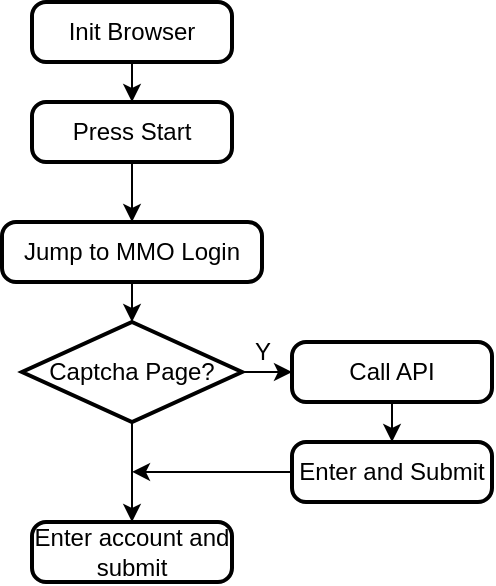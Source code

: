 <mxfile version="20.6.0" type="github"><diagram id="C5RBs43oDa-KdzZeNtuy" name="Page-1"><mxGraphModel dx="981" dy="493" grid="1" gridSize="10" guides="1" tooltips="1" connect="1" arrows="1" fold="1" page="1" pageScale="1" pageWidth="827" pageHeight="1169" math="0" shadow="0"><root><mxCell id="WIyWlLk6GJQsqaUBKTNV-0"/><mxCell id="WIyWlLk6GJQsqaUBKTNV-1" parent="WIyWlLk6GJQsqaUBKTNV-0"/><mxCell id="YACIBhElaQEuO_AgYYL1-11" value="" style="edgeStyle=orthogonalEdgeStyle;rounded=0;orthogonalLoop=1;jettySize=auto;html=1;" edge="1" parent="WIyWlLk6GJQsqaUBKTNV-1" source="YACIBhElaQEuO_AgYYL1-0" target="YACIBhElaQEuO_AgYYL1-2"><mxGeometry relative="1" as="geometry"/></mxCell><mxCell id="YACIBhElaQEuO_AgYYL1-0" value="Init&amp;nbsp;Browser" style="rounded=1;whiteSpace=wrap;html=1;absoluteArcSize=1;arcSize=14;strokeWidth=2;" vertex="1" parent="WIyWlLk6GJQsqaUBKTNV-1"><mxGeometry x="190" y="110" width="100" height="30" as="geometry"/></mxCell><mxCell id="YACIBhElaQEuO_AgYYL1-15" style="edgeStyle=orthogonalEdgeStyle;rounded=0;orthogonalLoop=1;jettySize=auto;html=1;exitX=0.5;exitY=1;exitDx=0;exitDy=0;entryX=0.5;entryY=0;entryDx=0;entryDy=0;entryPerimeter=0;" edge="1" parent="WIyWlLk6GJQsqaUBKTNV-1" source="YACIBhElaQEuO_AgYYL1-1" target="YACIBhElaQEuO_AgYYL1-4"><mxGeometry relative="1" as="geometry"/></mxCell><mxCell id="YACIBhElaQEuO_AgYYL1-1" value="Jump&amp;nbsp;to&amp;nbsp;MMO&amp;nbsp;Login" style="rounded=1;whiteSpace=wrap;html=1;absoluteArcSize=1;arcSize=14;strokeWidth=2;" vertex="1" parent="WIyWlLk6GJQsqaUBKTNV-1"><mxGeometry x="175" y="220" width="130" height="30" as="geometry"/></mxCell><mxCell id="YACIBhElaQEuO_AgYYL1-14" style="edgeStyle=orthogonalEdgeStyle;rounded=0;orthogonalLoop=1;jettySize=auto;html=1;exitX=0.5;exitY=1;exitDx=0;exitDy=0;entryX=0.5;entryY=0;entryDx=0;entryDy=0;" edge="1" parent="WIyWlLk6GJQsqaUBKTNV-1" source="YACIBhElaQEuO_AgYYL1-2" target="YACIBhElaQEuO_AgYYL1-1"><mxGeometry relative="1" as="geometry"/></mxCell><mxCell id="YACIBhElaQEuO_AgYYL1-2" value="Press&amp;nbsp;Start" style="rounded=1;whiteSpace=wrap;html=1;absoluteArcSize=1;arcSize=14;strokeWidth=2;" vertex="1" parent="WIyWlLk6GJQsqaUBKTNV-1"><mxGeometry x="190" y="160" width="100" height="30" as="geometry"/></mxCell><mxCell id="YACIBhElaQEuO_AgYYL1-8" style="edgeStyle=orthogonalEdgeStyle;rounded=0;orthogonalLoop=1;jettySize=auto;html=1;exitX=1;exitY=0.5;exitDx=0;exitDy=0;exitPerimeter=0;" edge="1" parent="WIyWlLk6GJQsqaUBKTNV-1" source="YACIBhElaQEuO_AgYYL1-4" target="YACIBhElaQEuO_AgYYL1-5"><mxGeometry relative="1" as="geometry"/></mxCell><mxCell id="YACIBhElaQEuO_AgYYL1-9" value="" style="edgeStyle=orthogonalEdgeStyle;rounded=0;orthogonalLoop=1;jettySize=auto;html=1;" edge="1" parent="WIyWlLk6GJQsqaUBKTNV-1" source="YACIBhElaQEuO_AgYYL1-4" target="YACIBhElaQEuO_AgYYL1-7"><mxGeometry relative="1" as="geometry"/></mxCell><mxCell id="YACIBhElaQEuO_AgYYL1-4" value="Captcha&amp;nbsp;Page?" style="strokeWidth=2;html=1;shape=mxgraph.flowchart.decision;whiteSpace=wrap;" vertex="1" parent="WIyWlLk6GJQsqaUBKTNV-1"><mxGeometry x="185" y="270" width="110" height="50" as="geometry"/></mxCell><mxCell id="YACIBhElaQEuO_AgYYL1-10" value="" style="edgeStyle=orthogonalEdgeStyle;rounded=0;orthogonalLoop=1;jettySize=auto;html=1;" edge="1" parent="WIyWlLk6GJQsqaUBKTNV-1" source="YACIBhElaQEuO_AgYYL1-5" target="YACIBhElaQEuO_AgYYL1-6"><mxGeometry relative="1" as="geometry"/></mxCell><mxCell id="YACIBhElaQEuO_AgYYL1-5" value="Call API" style="rounded=1;whiteSpace=wrap;html=1;absoluteArcSize=1;arcSize=14;strokeWidth=2;" vertex="1" parent="WIyWlLk6GJQsqaUBKTNV-1"><mxGeometry x="320" y="280" width="100" height="30" as="geometry"/></mxCell><mxCell id="YACIBhElaQEuO_AgYYL1-16" style="edgeStyle=orthogonalEdgeStyle;rounded=0;orthogonalLoop=1;jettySize=auto;html=1;exitX=0;exitY=0.5;exitDx=0;exitDy=0;" edge="1" parent="WIyWlLk6GJQsqaUBKTNV-1" source="YACIBhElaQEuO_AgYYL1-6"><mxGeometry relative="1" as="geometry"><mxPoint x="240" y="344.931" as="targetPoint"/></mxGeometry></mxCell><mxCell id="YACIBhElaQEuO_AgYYL1-6" value="Enter and Submit" style="rounded=1;whiteSpace=wrap;html=1;absoluteArcSize=1;arcSize=14;strokeWidth=2;" vertex="1" parent="WIyWlLk6GJQsqaUBKTNV-1"><mxGeometry x="320" y="330" width="100" height="30" as="geometry"/></mxCell><mxCell id="YACIBhElaQEuO_AgYYL1-7" value="Enter account and submit" style="rounded=1;whiteSpace=wrap;html=1;absoluteArcSize=1;arcSize=14;strokeWidth=2;" vertex="1" parent="WIyWlLk6GJQsqaUBKTNV-1"><mxGeometry x="190" y="370" width="100" height="30" as="geometry"/></mxCell><mxCell id="YACIBhElaQEuO_AgYYL1-17" value="Y" style="text;html=1;resizable=0;autosize=1;align=center;verticalAlign=middle;points=[];fillColor=none;strokeColor=none;rounded=0;" vertex="1" parent="WIyWlLk6GJQsqaUBKTNV-1"><mxGeometry x="290" y="270" width="30" height="30" as="geometry"/></mxCell></root></mxGraphModel></diagram></mxfile>